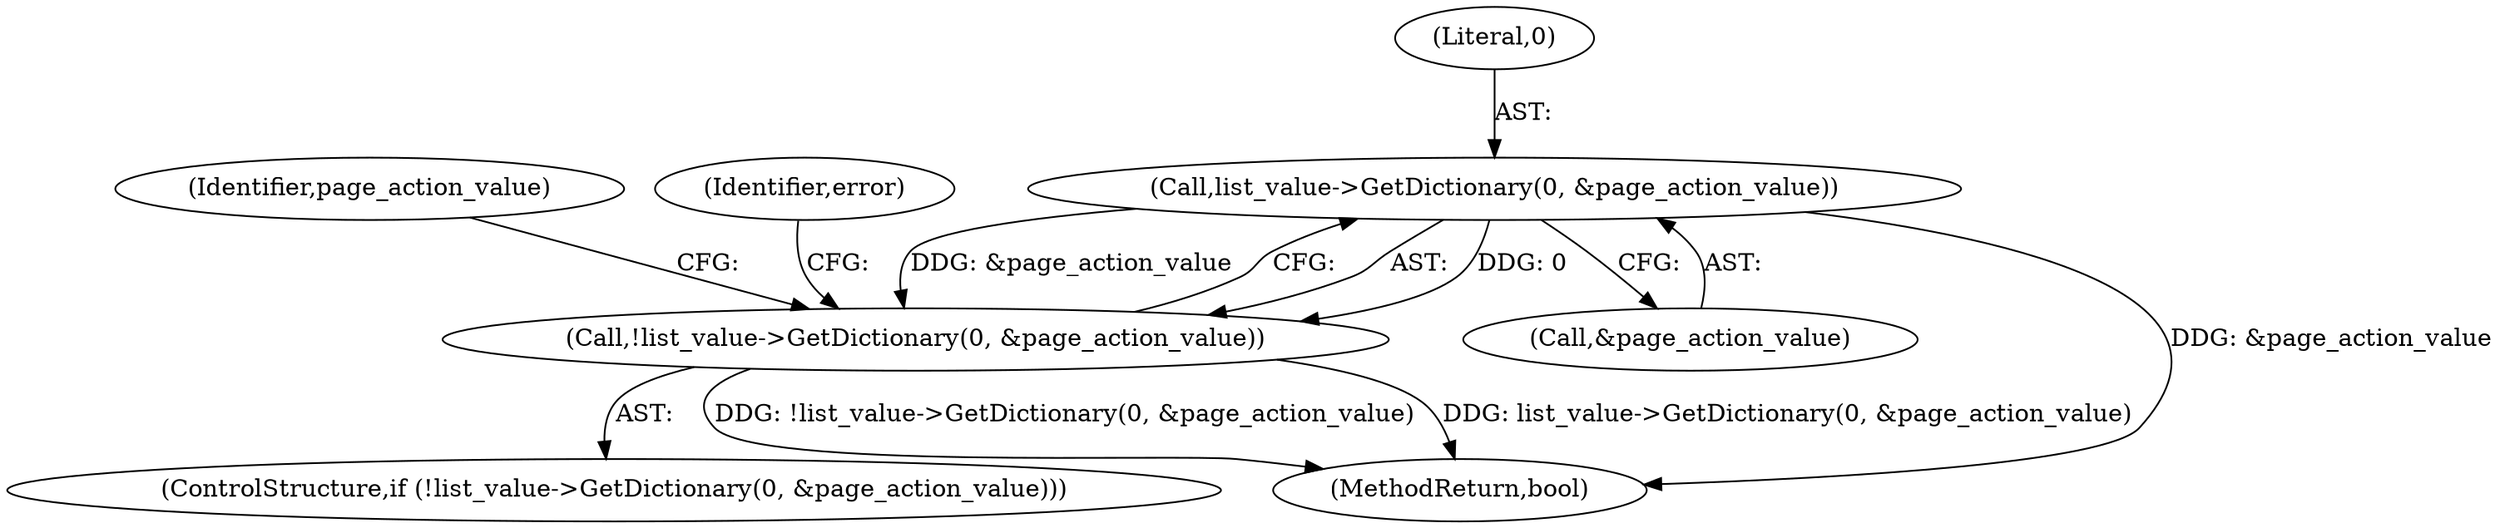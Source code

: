 digraph "0_Chrome_c63f2b7fe4fe2977f858a8e36d5f48db17eff2e7_30@pointer" {
"1001137" [label="(Call,list_value->GetDictionary(0, &page_action_value))"];
"1001136" [label="(Call,!list_value->GetDictionary(0, &page_action_value))"];
"1001139" [label="(Call,&page_action_value)"];
"1001138" [label="(Literal,0)"];
"1002448" [label="(MethodReturn,bool)"];
"1001175" [label="(Identifier,page_action_value)"];
"1001136" [label="(Call,!list_value->GetDictionary(0, &page_action_value))"];
"1001144" [label="(Identifier,error)"];
"1001137" [label="(Call,list_value->GetDictionary(0, &page_action_value))"];
"1001135" [label="(ControlStructure,if (!list_value->GetDictionary(0, &page_action_value)))"];
"1001137" -> "1001136"  [label="AST: "];
"1001137" -> "1001139"  [label="CFG: "];
"1001138" -> "1001137"  [label="AST: "];
"1001139" -> "1001137"  [label="AST: "];
"1001136" -> "1001137"  [label="CFG: "];
"1001137" -> "1002448"  [label="DDG: &page_action_value"];
"1001137" -> "1001136"  [label="DDG: 0"];
"1001137" -> "1001136"  [label="DDG: &page_action_value"];
"1001136" -> "1001135"  [label="AST: "];
"1001144" -> "1001136"  [label="CFG: "];
"1001175" -> "1001136"  [label="CFG: "];
"1001136" -> "1002448"  [label="DDG: list_value->GetDictionary(0, &page_action_value)"];
"1001136" -> "1002448"  [label="DDG: !list_value->GetDictionary(0, &page_action_value)"];
}

